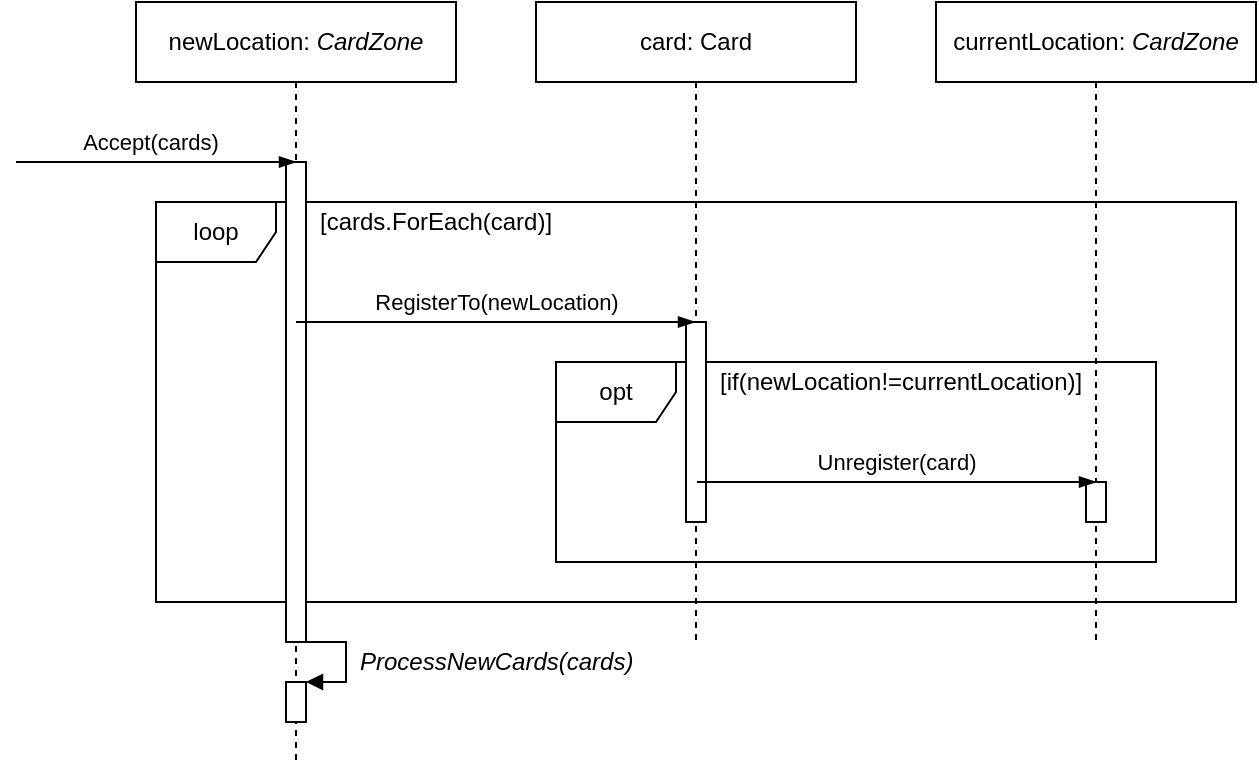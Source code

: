 <mxfile version="14.1.2" type="device"><diagram id="lbCLE3-ur34L9BAeMacG" name="Page-1"><mxGraphModel dx="1038" dy="580" grid="1" gridSize="10" guides="1" tooltips="1" connect="1" arrows="1" fold="1" page="1" pageScale="1" pageWidth="827" pageHeight="1169" math="0" shadow="0"><root><mxCell id="0"/><mxCell id="1" parent="0"/><mxCell id="6Z4qZ-PPKkeMF7Od7YF7-17" value="loop" style="shape=umlFrame;whiteSpace=wrap;html=1;" vertex="1" parent="1"><mxGeometry x="90" y="140" width="540" height="200" as="geometry"/></mxCell><mxCell id="6Z4qZ-PPKkeMF7Od7YF7-19" value="opt" style="shape=umlFrame;whiteSpace=wrap;html=1;" vertex="1" parent="1"><mxGeometry x="290" y="220" width="300" height="100" as="geometry"/></mxCell><mxCell id="6Z4qZ-PPKkeMF7Od7YF7-1" value="newLocation: &lt;i&gt;CardZone&lt;/i&gt;" style="shape=umlLifeline;perimeter=lifelinePerimeter;whiteSpace=wrap;html=1;container=1;collapsible=0;recursiveResize=0;outlineConnect=0;" vertex="1" parent="1"><mxGeometry x="80" y="40" width="160" height="380" as="geometry"/></mxCell><mxCell id="6Z4qZ-PPKkeMF7Od7YF7-23" value="" style="html=1;points=[];perimeter=orthogonalPerimeter;align=left;" vertex="1" parent="6Z4qZ-PPKkeMF7Od7YF7-1"><mxGeometry x="75" y="80" width="10" height="240" as="geometry"/></mxCell><mxCell id="6Z4qZ-PPKkeMF7Od7YF7-26" value="" style="html=1;points=[];perimeter=orthogonalPerimeter;align=left;" vertex="1" parent="6Z4qZ-PPKkeMF7Od7YF7-1"><mxGeometry x="75" y="340" width="10" height="20" as="geometry"/></mxCell><mxCell id="6Z4qZ-PPKkeMF7Od7YF7-27" value="self call" style="edgeStyle=orthogonalEdgeStyle;html=1;align=left;spacingLeft=2;endArrow=block;rounded=0;entryX=1;entryY=0;fontColor=#FFFFFF;" edge="1" target="6Z4qZ-PPKkeMF7Od7YF7-26" parent="6Z4qZ-PPKkeMF7Od7YF7-1"><mxGeometry relative="1" as="geometry"><mxPoint x="80" y="320" as="sourcePoint"/><Array as="points"><mxPoint x="105" y="320"/></Array></mxGeometry></mxCell><mxCell id="6Z4qZ-PPKkeMF7Od7YF7-2" value="currentLocation: &lt;i&gt;CardZone&lt;/i&gt;" style="shape=umlLifeline;perimeter=lifelinePerimeter;whiteSpace=wrap;html=1;container=1;collapsible=0;recursiveResize=0;outlineConnect=0;" vertex="1" parent="1"><mxGeometry x="480" y="40" width="160" height="320" as="geometry"/></mxCell><mxCell id="6Z4qZ-PPKkeMF7Od7YF7-25" value="" style="html=1;points=[];perimeter=orthogonalPerimeter;align=left;" vertex="1" parent="6Z4qZ-PPKkeMF7Od7YF7-2"><mxGeometry x="75" y="240" width="10" height="20" as="geometry"/></mxCell><mxCell id="6Z4qZ-PPKkeMF7Od7YF7-3" value="card: Card" style="shape=umlLifeline;perimeter=lifelinePerimeter;whiteSpace=wrap;html=1;container=1;collapsible=0;recursiveResize=0;outlineConnect=0;" vertex="1" parent="1"><mxGeometry x="280" y="40" width="160" height="320" as="geometry"/></mxCell><mxCell id="6Z4qZ-PPKkeMF7Od7YF7-24" value="" style="html=1;points=[];perimeter=orthogonalPerimeter;align=left;" vertex="1" parent="6Z4qZ-PPKkeMF7Od7YF7-3"><mxGeometry x="75" y="160" width="10" height="100" as="geometry"/></mxCell><mxCell id="6Z4qZ-PPKkeMF7Od7YF7-10" value="" style="endArrow=blockThin;endFill=1;endSize=6;html=1;" edge="1" parent="1"><mxGeometry width="160" relative="1" as="geometry"><mxPoint x="20" y="120" as="sourcePoint"/><mxPoint x="160" y="120" as="targetPoint"/></mxGeometry></mxCell><mxCell id="6Z4qZ-PPKkeMF7Od7YF7-11" value="Accept(cards)" style="edgeLabel;html=1;align=center;verticalAlign=middle;resizable=0;points=[];" vertex="1" connectable="0" parent="6Z4qZ-PPKkeMF7Od7YF7-10"><mxGeometry x="-0.353" relative="1" as="geometry"><mxPoint x="21" y="-10" as="offset"/></mxGeometry></mxCell><mxCell id="6Z4qZ-PPKkeMF7Od7YF7-12" value="" style="endArrow=blockThin;endFill=1;endSize=6;html=1;" edge="1" parent="1"><mxGeometry width="160" relative="1" as="geometry"><mxPoint x="160" y="200" as="sourcePoint"/><mxPoint x="359.5" y="200" as="targetPoint"/></mxGeometry></mxCell><mxCell id="6Z4qZ-PPKkeMF7Od7YF7-13" value="RegisterTo(newLocation)" style="edgeLabel;html=1;align=center;verticalAlign=middle;resizable=0;points=[];" vertex="1" connectable="0" parent="6Z4qZ-PPKkeMF7Od7YF7-12"><mxGeometry x="-0.353" relative="1" as="geometry"><mxPoint x="35" y="-10" as="offset"/></mxGeometry></mxCell><mxCell id="6Z4qZ-PPKkeMF7Od7YF7-14" value="" style="endArrow=blockThin;endFill=1;endSize=6;html=1;" edge="1" parent="1"><mxGeometry width="160" relative="1" as="geometry"><mxPoint x="360.5" y="280" as="sourcePoint"/><mxPoint x="560" y="280" as="targetPoint"/></mxGeometry></mxCell><mxCell id="6Z4qZ-PPKkeMF7Od7YF7-15" value="Unregister(card)" style="edgeLabel;html=1;align=center;verticalAlign=middle;resizable=0;points=[];" vertex="1" connectable="0" parent="6Z4qZ-PPKkeMF7Od7YF7-14"><mxGeometry x="-0.353" relative="1" as="geometry"><mxPoint x="35" y="-10" as="offset"/></mxGeometry></mxCell><mxCell id="6Z4qZ-PPKkeMF7Od7YF7-18" value="[cards.&lt;span&gt;ForEach(card)]&lt;/span&gt;" style="text;html=1;align=left;verticalAlign=middle;resizable=0;points=[];autosize=1;" vertex="1" parent="1"><mxGeometry x="170" y="140" width="130" height="20" as="geometry"/></mxCell><mxCell id="6Z4qZ-PPKkeMF7Od7YF7-20" value="[if(newLocation!=currentLocation)]" style="text;html=1;align=left;verticalAlign=middle;resizable=0;points=[];autosize=1;movable=1;rotatable=1;deletable=1;editable=1;connectable=1;" vertex="1" parent="1"><mxGeometry x="370" y="220" width="200" height="20" as="geometry"/></mxCell><mxCell id="6Z4qZ-PPKkeMF7Od7YF7-29" value="&lt;font color=&quot;#000000&quot;&gt;&lt;i&gt;ProcessNewCards(cards)&lt;/i&gt;&lt;/font&gt;" style="text;html=1;align=left;verticalAlign=middle;resizable=0;points=[];autosize=1;fontColor=#FFFFFF;" vertex="1" parent="1"><mxGeometry x="190" y="360" width="150" height="20" as="geometry"/></mxCell></root></mxGraphModel></diagram></mxfile>